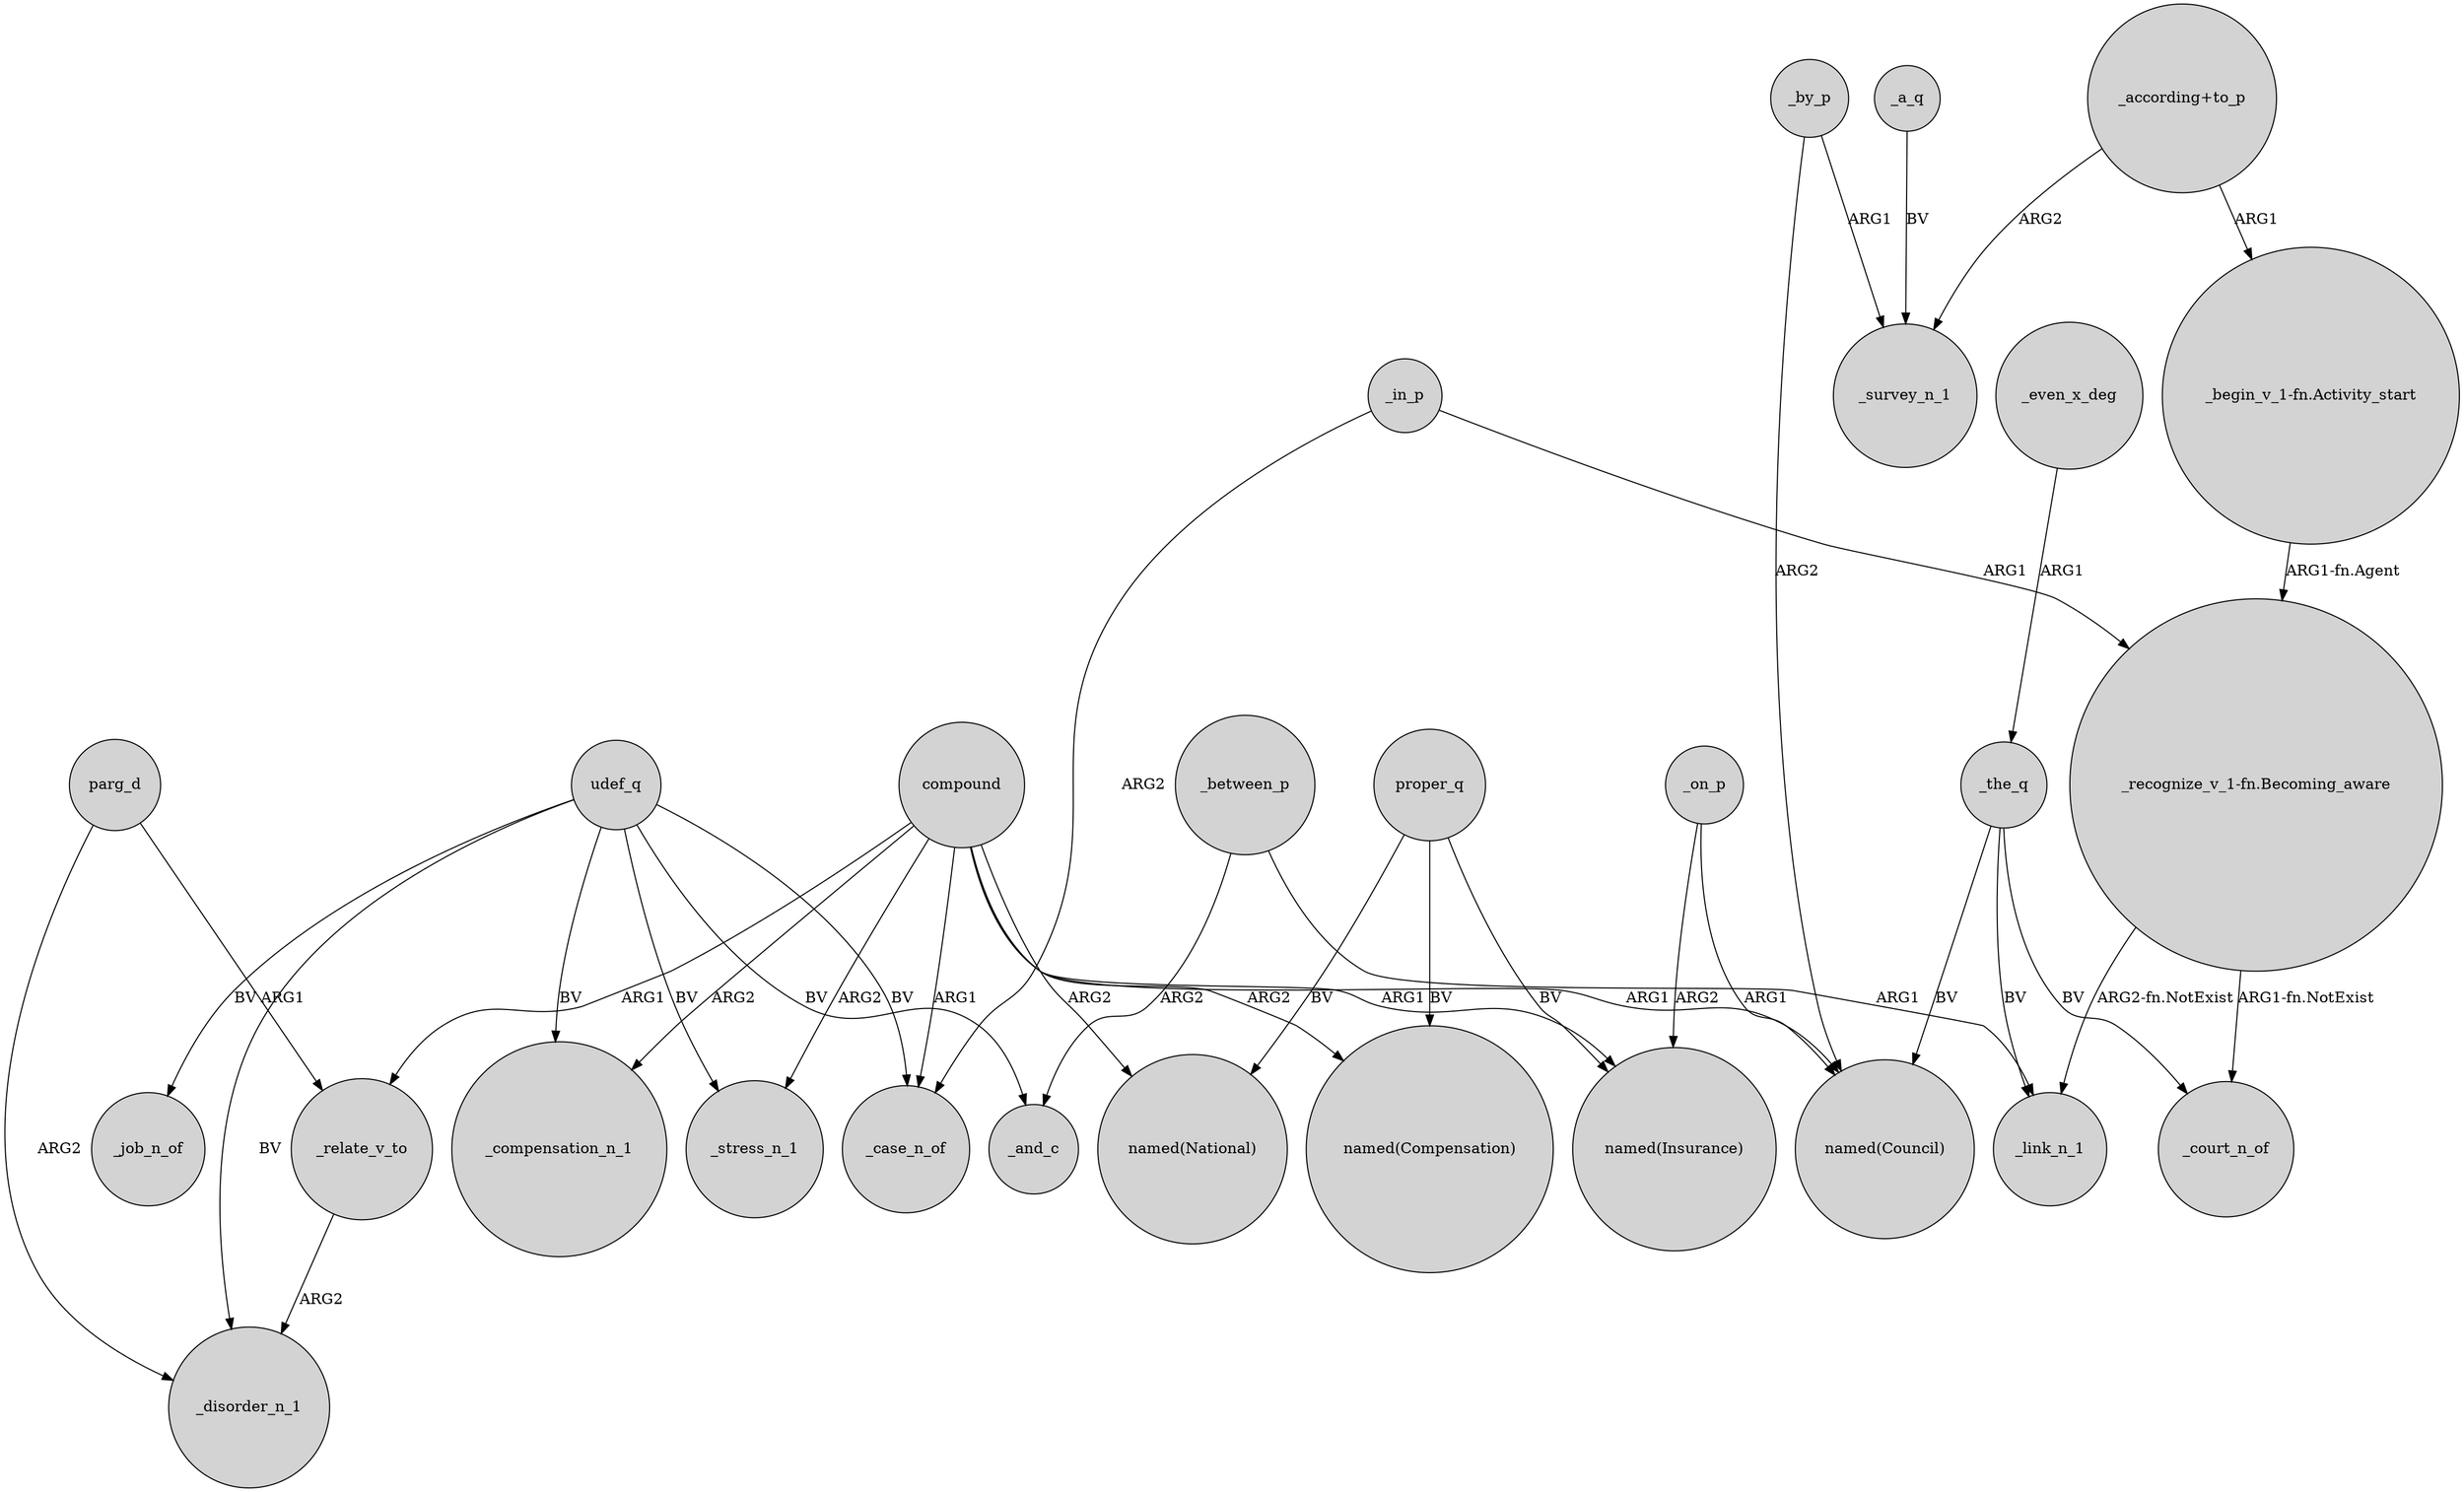 digraph {
	node [shape=circle style=filled]
	parg_d -> _disorder_n_1 [label=ARG2]
	udef_q -> _stress_n_1 [label=BV]
	udef_q -> _compensation_n_1 [label=BV]
	_the_q -> _link_n_1 [label=BV]
	compound -> _compensation_n_1 [label=ARG2]
	parg_d -> _relate_v_to [label=ARG1]
	_on_p -> "named(Insurance)" [label=ARG2]
	_the_q -> _court_n_of [label=BV]
	"_recognize_v_1-fn.Becoming_aware" -> _link_n_1 [label="ARG2-fn.NotExist"]
	"_according+to_p" -> "_begin_v_1-fn.Activity_start" [label=ARG1]
	"_according+to_p" -> _survey_n_1 [label=ARG2]
	_by_p -> "named(Council)" [label=ARG2]
	"_begin_v_1-fn.Activity_start" -> "_recognize_v_1-fn.Becoming_aware" [label="ARG1-fn.Agent"]
	_a_q -> _survey_n_1 [label=BV]
	_the_q -> "named(Council)" [label=BV]
	_even_x_deg -> _the_q [label=ARG1]
	compound -> "named(National)" [label=ARG2]
	compound -> _case_n_of [label=ARG1]
	_between_p -> _link_n_1 [label=ARG1]
	"_recognize_v_1-fn.Becoming_aware" -> _court_n_of [label="ARG1-fn.NotExist"]
	_between_p -> _and_c [label=ARG2]
	proper_q -> "named(Insurance)" [label=BV]
	_in_p -> _case_n_of [label=ARG2]
	compound -> "named(Compensation)" [label=ARG2]
	udef_q -> _disorder_n_1 [label=BV]
	compound -> _relate_v_to [label=ARG1]
	compound -> _stress_n_1 [label=ARG2]
	proper_q -> "named(National)" [label=BV]
	compound -> "named(Insurance)" [label=ARG1]
	proper_q -> "named(Compensation)" [label=BV]
	udef_q -> _case_n_of [label=BV]
	udef_q -> _job_n_of [label=BV]
	udef_q -> _and_c [label=BV]
	_in_p -> "_recognize_v_1-fn.Becoming_aware" [label=ARG1]
	_by_p -> _survey_n_1 [label=ARG1]
	compound -> "named(Council)" [label=ARG1]
	_relate_v_to -> _disorder_n_1 [label=ARG2]
	_on_p -> "named(Council)" [label=ARG1]
}
